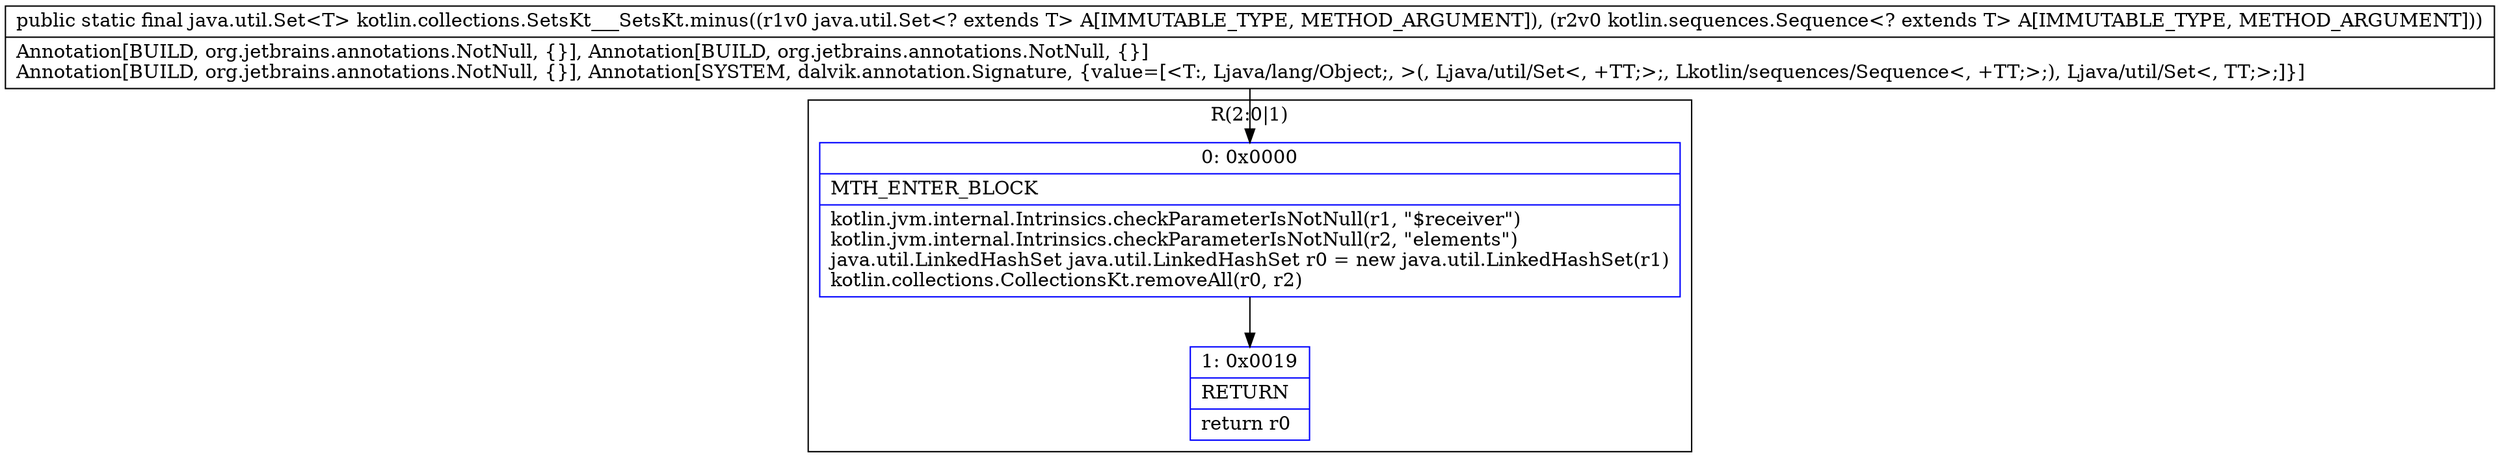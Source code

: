 digraph "CFG forkotlin.collections.SetsKt___SetsKt.minus(Ljava\/util\/Set;Lkotlin\/sequences\/Sequence;)Ljava\/util\/Set;" {
subgraph cluster_Region_2047288196 {
label = "R(2:0|1)";
node [shape=record,color=blue];
Node_0 [shape=record,label="{0\:\ 0x0000|MTH_ENTER_BLOCK\l|kotlin.jvm.internal.Intrinsics.checkParameterIsNotNull(r1, \"$receiver\")\lkotlin.jvm.internal.Intrinsics.checkParameterIsNotNull(r2, \"elements\")\ljava.util.LinkedHashSet java.util.LinkedHashSet r0 = new java.util.LinkedHashSet(r1)\lkotlin.collections.CollectionsKt.removeAll(r0, r2)\l}"];
Node_1 [shape=record,label="{1\:\ 0x0019|RETURN\l|return r0\l}"];
}
MethodNode[shape=record,label="{public static final java.util.Set\<T\> kotlin.collections.SetsKt___SetsKt.minus((r1v0 java.util.Set\<? extends T\> A[IMMUTABLE_TYPE, METHOD_ARGUMENT]), (r2v0 kotlin.sequences.Sequence\<? extends T\> A[IMMUTABLE_TYPE, METHOD_ARGUMENT]))  | Annotation[BUILD, org.jetbrains.annotations.NotNull, \{\}], Annotation[BUILD, org.jetbrains.annotations.NotNull, \{\}]\lAnnotation[BUILD, org.jetbrains.annotations.NotNull, \{\}], Annotation[SYSTEM, dalvik.annotation.Signature, \{value=[\<T:, Ljava\/lang\/Object;, \>(, Ljava\/util\/Set\<, +TT;\>;, Lkotlin\/sequences\/Sequence\<, +TT;\>;), Ljava\/util\/Set\<, TT;\>;]\}]\l}"];
MethodNode -> Node_0;
Node_0 -> Node_1;
}

